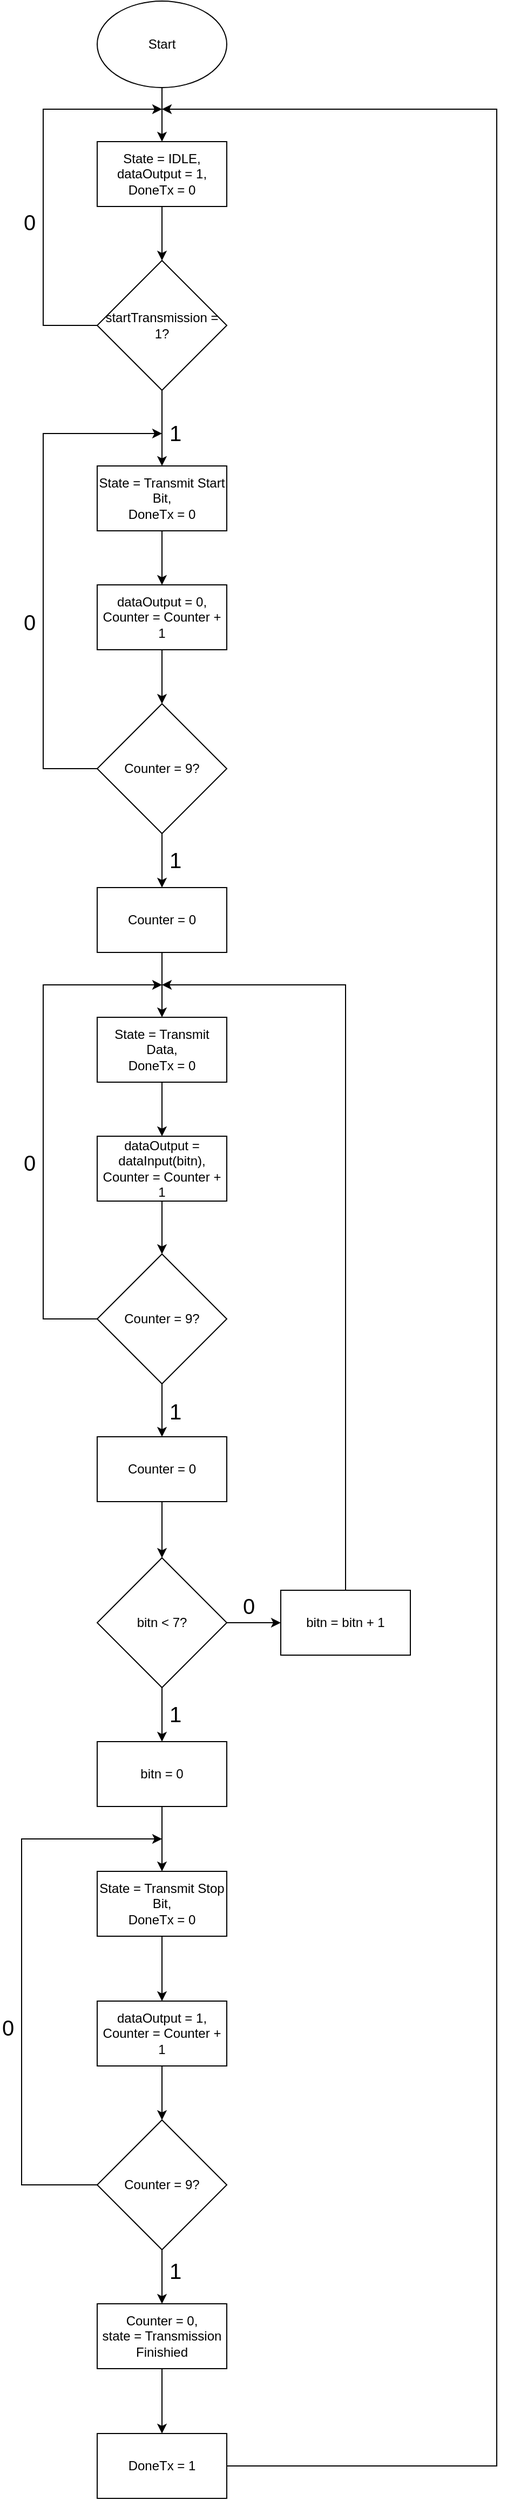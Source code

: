 <mxfile version="10.5.9" type="device"><diagram id="ldphJ8FKb7AvFWbaoSqW" name="Page-1"><mxGraphModel dx="1394" dy="796" grid="1" gridSize="10" guides="1" tooltips="1" connect="1" arrows="1" fold="1" page="1" pageScale="1" pageWidth="827" pageHeight="1169" math="0" shadow="0"><root><mxCell id="0"/><mxCell id="1" parent="0"/><mxCell id="s_yFpLm4PxiQb8VoQ5Lp-3" style="edgeStyle=orthogonalEdgeStyle;rounded=0;orthogonalLoop=1;jettySize=auto;html=1;exitX=0.5;exitY=1;exitDx=0;exitDy=0;entryX=0.5;entryY=0;entryDx=0;entryDy=0;" edge="1" parent="1" source="s_yFpLm4PxiQb8VoQ5Lp-1" target="s_yFpLm4PxiQb8VoQ5Lp-2"><mxGeometry relative="1" as="geometry"/></mxCell><mxCell id="s_yFpLm4PxiQb8VoQ5Lp-1" value="Start" style="ellipse;whiteSpace=wrap;html=1;" vertex="1" parent="1"><mxGeometry x="250" y="80" width="120" height="80" as="geometry"/></mxCell><mxCell id="s_yFpLm4PxiQb8VoQ5Lp-5" style="edgeStyle=orthogonalEdgeStyle;rounded=0;orthogonalLoop=1;jettySize=auto;html=1;exitX=0.5;exitY=1;exitDx=0;exitDy=0;entryX=0.5;entryY=0;entryDx=0;entryDy=0;" edge="1" parent="1" source="s_yFpLm4PxiQb8VoQ5Lp-2" target="s_yFpLm4PxiQb8VoQ5Lp-4"><mxGeometry relative="1" as="geometry"/></mxCell><mxCell id="s_yFpLm4PxiQb8VoQ5Lp-2" value="State = IDLE,&lt;br&gt;dataOutput = 1,&lt;br&gt;DoneTx = 0&lt;br&gt;" style="rounded=0;whiteSpace=wrap;html=1;" vertex="1" parent="1"><mxGeometry x="250" y="210" width="120" height="60" as="geometry"/></mxCell><mxCell id="s_yFpLm4PxiQb8VoQ5Lp-6" style="edgeStyle=orthogonalEdgeStyle;rounded=0;orthogonalLoop=1;jettySize=auto;html=1;exitX=0;exitY=0.5;exitDx=0;exitDy=0;" edge="1" parent="1" source="s_yFpLm4PxiQb8VoQ5Lp-4"><mxGeometry relative="1" as="geometry"><mxPoint x="310" y="180" as="targetPoint"/><Array as="points"><mxPoint x="200" y="380"/><mxPoint x="200" y="180"/></Array></mxGeometry></mxCell><mxCell id="s_yFpLm4PxiQb8VoQ5Lp-8" style="edgeStyle=orthogonalEdgeStyle;rounded=0;orthogonalLoop=1;jettySize=auto;html=1;exitX=0.5;exitY=1;exitDx=0;exitDy=0;entryX=0.5;entryY=0;entryDx=0;entryDy=0;" edge="1" parent="1" source="s_yFpLm4PxiQb8VoQ5Lp-4" target="s_yFpLm4PxiQb8VoQ5Lp-7"><mxGeometry relative="1" as="geometry"/></mxCell><mxCell id="s_yFpLm4PxiQb8VoQ5Lp-4" value="startTransmission = 1?" style="rhombus;whiteSpace=wrap;html=1;" vertex="1" parent="1"><mxGeometry x="250" y="320" width="120" height="120" as="geometry"/></mxCell><mxCell id="s_yFpLm4PxiQb8VoQ5Lp-10" style="edgeStyle=orthogonalEdgeStyle;rounded=0;orthogonalLoop=1;jettySize=auto;html=1;exitX=0.5;exitY=1;exitDx=0;exitDy=0;entryX=0.5;entryY=0;entryDx=0;entryDy=0;" edge="1" parent="1" source="s_yFpLm4PxiQb8VoQ5Lp-7" target="s_yFpLm4PxiQb8VoQ5Lp-9"><mxGeometry relative="1" as="geometry"/></mxCell><mxCell id="s_yFpLm4PxiQb8VoQ5Lp-7" value="State = Transmit Start Bit,&lt;br&gt;DoneTx = 0&lt;br&gt;" style="rounded=0;whiteSpace=wrap;html=1;" vertex="1" parent="1"><mxGeometry x="250" y="510" width="120" height="60" as="geometry"/></mxCell><mxCell id="s_yFpLm4PxiQb8VoQ5Lp-12" style="edgeStyle=orthogonalEdgeStyle;rounded=0;orthogonalLoop=1;jettySize=auto;html=1;exitX=0.5;exitY=1;exitDx=0;exitDy=0;entryX=0.5;entryY=0;entryDx=0;entryDy=0;" edge="1" parent="1" source="s_yFpLm4PxiQb8VoQ5Lp-9" target="s_yFpLm4PxiQb8VoQ5Lp-11"><mxGeometry relative="1" as="geometry"/></mxCell><mxCell id="s_yFpLm4PxiQb8VoQ5Lp-9" value="&lt;span&gt;dataOutput = 0,&lt;br&gt;Counter = Counter + 1&lt;br&gt;&lt;/span&gt;" style="rounded=0;whiteSpace=wrap;html=1;" vertex="1" parent="1"><mxGeometry x="250" y="620" width="120" height="60" as="geometry"/></mxCell><mxCell id="s_yFpLm4PxiQb8VoQ5Lp-13" style="edgeStyle=orthogonalEdgeStyle;rounded=0;orthogonalLoop=1;jettySize=auto;html=1;exitX=0;exitY=0.5;exitDx=0;exitDy=0;" edge="1" parent="1" source="s_yFpLm4PxiQb8VoQ5Lp-11"><mxGeometry relative="1" as="geometry"><mxPoint x="310" y="480" as="targetPoint"/><Array as="points"><mxPoint x="200" y="790"/><mxPoint x="200" y="480"/></Array></mxGeometry></mxCell><mxCell id="s_yFpLm4PxiQb8VoQ5Lp-15" style="edgeStyle=orthogonalEdgeStyle;rounded=0;orthogonalLoop=1;jettySize=auto;html=1;exitX=0.5;exitY=1;exitDx=0;exitDy=0;entryX=0.5;entryY=0;entryDx=0;entryDy=0;" edge="1" parent="1" source="s_yFpLm4PxiQb8VoQ5Lp-11" target="s_yFpLm4PxiQb8VoQ5Lp-14"><mxGeometry relative="1" as="geometry"/></mxCell><mxCell id="s_yFpLm4PxiQb8VoQ5Lp-11" value="Counter = 9?" style="rhombus;whiteSpace=wrap;html=1;" vertex="1" parent="1"><mxGeometry x="250" y="730" width="120" height="120" as="geometry"/></mxCell><mxCell id="s_yFpLm4PxiQb8VoQ5Lp-17" style="edgeStyle=orthogonalEdgeStyle;rounded=0;orthogonalLoop=1;jettySize=auto;html=1;exitX=0.5;exitY=1;exitDx=0;exitDy=0;entryX=0.5;entryY=0;entryDx=0;entryDy=0;" edge="1" parent="1" source="s_yFpLm4PxiQb8VoQ5Lp-49" target="s_yFpLm4PxiQb8VoQ5Lp-16"><mxGeometry relative="1" as="geometry"><mxPoint x="310" y="1160" as="sourcePoint"/></mxGeometry></mxCell><mxCell id="s_yFpLm4PxiQb8VoQ5Lp-50" value="" style="edgeStyle=orthogonalEdgeStyle;rounded=0;orthogonalLoop=1;jettySize=auto;html=1;" edge="1" parent="1" source="s_yFpLm4PxiQb8VoQ5Lp-14" target="s_yFpLm4PxiQb8VoQ5Lp-49"><mxGeometry relative="1" as="geometry"/></mxCell><mxCell id="s_yFpLm4PxiQb8VoQ5Lp-14" value="Counter = 0&lt;br&gt;" style="rounded=0;whiteSpace=wrap;html=1;" vertex="1" parent="1"><mxGeometry x="250" y="900" width="120" height="60" as="geometry"/></mxCell><mxCell id="s_yFpLm4PxiQb8VoQ5Lp-19" style="edgeStyle=orthogonalEdgeStyle;rounded=0;orthogonalLoop=1;jettySize=auto;html=1;exitX=0.5;exitY=1;exitDx=0;exitDy=0;entryX=0.5;entryY=0;entryDx=0;entryDy=0;" edge="1" parent="1" source="s_yFpLm4PxiQb8VoQ5Lp-16" target="s_yFpLm4PxiQb8VoQ5Lp-18"><mxGeometry relative="1" as="geometry"/></mxCell><mxCell id="s_yFpLm4PxiQb8VoQ5Lp-16" value="&lt;span&gt;dataOutput = dataInput(bitn),&lt;br&gt;Counter = Counter + 1&lt;br&gt;&lt;/span&gt;" style="rounded=0;whiteSpace=wrap;html=1;" vertex="1" parent="1"><mxGeometry x="250" y="1130" width="120" height="60" as="geometry"/></mxCell><mxCell id="s_yFpLm4PxiQb8VoQ5Lp-22" style="edgeStyle=orthogonalEdgeStyle;rounded=0;orthogonalLoop=1;jettySize=auto;html=1;exitX=0.5;exitY=1;exitDx=0;exitDy=0;entryX=0.5;entryY=0;entryDx=0;entryDy=0;" edge="1" parent="1" source="s_yFpLm4PxiQb8VoQ5Lp-18" target="s_yFpLm4PxiQb8VoQ5Lp-21"><mxGeometry relative="1" as="geometry"/></mxCell><mxCell id="s_yFpLm4PxiQb8VoQ5Lp-51" style="edgeStyle=orthogonalEdgeStyle;rounded=0;orthogonalLoop=1;jettySize=auto;html=1;exitX=0;exitY=0.5;exitDx=0;exitDy=0;" edge="1" parent="1" source="s_yFpLm4PxiQb8VoQ5Lp-18"><mxGeometry relative="1" as="geometry"><mxPoint x="310" y="990" as="targetPoint"/><Array as="points"><mxPoint x="200" y="1299"/><mxPoint x="200" y="990"/></Array></mxGeometry></mxCell><mxCell id="s_yFpLm4PxiQb8VoQ5Lp-18" value="Counter = 9?" style="rhombus;whiteSpace=wrap;html=1;" vertex="1" parent="1"><mxGeometry x="250" y="1239" width="120" height="120" as="geometry"/></mxCell><mxCell id="s_yFpLm4PxiQb8VoQ5Lp-24" style="edgeStyle=orthogonalEdgeStyle;rounded=0;orthogonalLoop=1;jettySize=auto;html=1;exitX=0.5;exitY=1;exitDx=0;exitDy=0;entryX=0.5;entryY=0;entryDx=0;entryDy=0;" edge="1" parent="1" source="s_yFpLm4PxiQb8VoQ5Lp-21" target="s_yFpLm4PxiQb8VoQ5Lp-23"><mxGeometry relative="1" as="geometry"/></mxCell><mxCell id="s_yFpLm4PxiQb8VoQ5Lp-21" value="Counter = 0" style="rounded=0;whiteSpace=wrap;html=1;" vertex="1" parent="1"><mxGeometry x="250" y="1408" width="120" height="60" as="geometry"/></mxCell><mxCell id="s_yFpLm4PxiQb8VoQ5Lp-30" style="edgeStyle=orthogonalEdgeStyle;rounded=0;orthogonalLoop=1;jettySize=auto;html=1;exitX=0.5;exitY=1;exitDx=0;exitDy=0;entryX=0.5;entryY=0;entryDx=0;entryDy=0;" edge="1" parent="1" source="s_yFpLm4PxiQb8VoQ5Lp-23" target="s_yFpLm4PxiQb8VoQ5Lp-29"><mxGeometry relative="1" as="geometry"/></mxCell><mxCell id="s_yFpLm4PxiQb8VoQ5Lp-31" style="edgeStyle=orthogonalEdgeStyle;rounded=0;orthogonalLoop=1;jettySize=auto;html=1;exitX=1;exitY=0.5;exitDx=0;exitDy=0;entryX=0;entryY=0.5;entryDx=0;entryDy=0;" edge="1" parent="1" source="s_yFpLm4PxiQb8VoQ5Lp-23" target="s_yFpLm4PxiQb8VoQ5Lp-25"><mxGeometry relative="1" as="geometry"/></mxCell><mxCell id="s_yFpLm4PxiQb8VoQ5Lp-23" value="bitn &amp;lt; 7?" style="rhombus;whiteSpace=wrap;html=1;" vertex="1" parent="1"><mxGeometry x="250" y="1520" width="120" height="120" as="geometry"/></mxCell><mxCell id="s_yFpLm4PxiQb8VoQ5Lp-52" style="edgeStyle=orthogonalEdgeStyle;rounded=0;orthogonalLoop=1;jettySize=auto;html=1;exitX=0.5;exitY=0;exitDx=0;exitDy=0;" edge="1" parent="1" source="s_yFpLm4PxiQb8VoQ5Lp-25"><mxGeometry relative="1" as="geometry"><mxPoint x="310" y="990" as="targetPoint"/><Array as="points"><mxPoint x="480" y="990"/></Array></mxGeometry></mxCell><mxCell id="s_yFpLm4PxiQb8VoQ5Lp-25" value="bitn = bitn + 1" style="rounded=0;whiteSpace=wrap;html=1;" vertex="1" parent="1"><mxGeometry x="420" y="1550" width="120" height="60" as="geometry"/></mxCell><mxCell id="s_yFpLm4PxiQb8VoQ5Lp-46" style="edgeStyle=orthogonalEdgeStyle;rounded=0;orthogonalLoop=1;jettySize=auto;html=1;exitX=0.5;exitY=1;exitDx=0;exitDy=0;entryX=0.5;entryY=0;entryDx=0;entryDy=0;" edge="1" parent="1" source="s_yFpLm4PxiQb8VoQ5Lp-29" target="s_yFpLm4PxiQb8VoQ5Lp-45"><mxGeometry relative="1" as="geometry"/></mxCell><mxCell id="s_yFpLm4PxiQb8VoQ5Lp-29" value="bitn = 0&lt;br&gt;" style="rounded=0;whiteSpace=wrap;html=1;" vertex="1" parent="1"><mxGeometry x="250" y="1690" width="120" height="60" as="geometry"/></mxCell><mxCell id="s_yFpLm4PxiQb8VoQ5Lp-36" value="" style="edgeStyle=orthogonalEdgeStyle;rounded=0;orthogonalLoop=1;jettySize=auto;html=1;" edge="1" parent="1" source="s_yFpLm4PxiQb8VoQ5Lp-33" target="s_yFpLm4PxiQb8VoQ5Lp-35"><mxGeometry relative="1" as="geometry"/></mxCell><mxCell id="s_yFpLm4PxiQb8VoQ5Lp-33" value="&lt;span&gt;dataOutput = 1,&lt;br&gt;Counter = Counter + 1&lt;br&gt;&lt;/span&gt;" style="rounded=0;whiteSpace=wrap;html=1;" vertex="1" parent="1"><mxGeometry x="250" y="1930" width="120" height="60" as="geometry"/></mxCell><mxCell id="s_yFpLm4PxiQb8VoQ5Lp-41" style="edgeStyle=orthogonalEdgeStyle;rounded=0;orthogonalLoop=1;jettySize=auto;html=1;exitX=0.5;exitY=1;exitDx=0;exitDy=0;entryX=0.5;entryY=0;entryDx=0;entryDy=0;" edge="1" parent="1" source="s_yFpLm4PxiQb8VoQ5Lp-35" target="s_yFpLm4PxiQb8VoQ5Lp-40"><mxGeometry relative="1" as="geometry"/></mxCell><mxCell id="s_yFpLm4PxiQb8VoQ5Lp-48" style="edgeStyle=orthogonalEdgeStyle;rounded=0;orthogonalLoop=1;jettySize=auto;html=1;exitX=0;exitY=0.5;exitDx=0;exitDy=0;" edge="1" parent="1" source="s_yFpLm4PxiQb8VoQ5Lp-35"><mxGeometry relative="1" as="geometry"><mxPoint x="310" y="1780" as="targetPoint"/><Array as="points"><mxPoint x="180" y="2100"/><mxPoint x="180" y="1780"/></Array></mxGeometry></mxCell><mxCell id="s_yFpLm4PxiQb8VoQ5Lp-35" value="Counter = 9?" style="rhombus;whiteSpace=wrap;html=1;" vertex="1" parent="1"><mxGeometry x="250" y="2040" width="120" height="120" as="geometry"/></mxCell><mxCell id="s_yFpLm4PxiQb8VoQ5Lp-43" style="edgeStyle=orthogonalEdgeStyle;rounded=0;orthogonalLoop=1;jettySize=auto;html=1;exitX=0.5;exitY=1;exitDx=0;exitDy=0;entryX=0.5;entryY=0;entryDx=0;entryDy=0;" edge="1" parent="1" source="s_yFpLm4PxiQb8VoQ5Lp-40" target="s_yFpLm4PxiQb8VoQ5Lp-42"><mxGeometry relative="1" as="geometry"/></mxCell><mxCell id="s_yFpLm4PxiQb8VoQ5Lp-40" value="Counter = 0,&lt;br&gt;state = Transmission Finishied&lt;br&gt;" style="rounded=0;whiteSpace=wrap;html=1;" vertex="1" parent="1"><mxGeometry x="250" y="2210" width="120" height="60" as="geometry"/></mxCell><mxCell id="s_yFpLm4PxiQb8VoQ5Lp-44" style="edgeStyle=orthogonalEdgeStyle;rounded=0;orthogonalLoop=1;jettySize=auto;html=1;exitX=1;exitY=0.5;exitDx=0;exitDy=0;" edge="1" parent="1" source="s_yFpLm4PxiQb8VoQ5Lp-42"><mxGeometry relative="1" as="geometry"><mxPoint x="310" y="180" as="targetPoint"/><Array as="points"><mxPoint x="620" y="2360"/><mxPoint x="620" y="180"/></Array></mxGeometry></mxCell><mxCell id="s_yFpLm4PxiQb8VoQ5Lp-42" value="DoneTx = 1" style="rounded=0;whiteSpace=wrap;html=1;" vertex="1" parent="1"><mxGeometry x="250" y="2330" width="120" height="60" as="geometry"/></mxCell><mxCell id="s_yFpLm4PxiQb8VoQ5Lp-47" value="" style="edgeStyle=orthogonalEdgeStyle;rounded=0;orthogonalLoop=1;jettySize=auto;html=1;" edge="1" parent="1" source="s_yFpLm4PxiQb8VoQ5Lp-45" target="s_yFpLm4PxiQb8VoQ5Lp-33"><mxGeometry relative="1" as="geometry"/></mxCell><mxCell id="s_yFpLm4PxiQb8VoQ5Lp-45" value="State = Transmit Stop Bit,&lt;br&gt;DoneTx = 0&lt;br&gt;" style="rounded=0;whiteSpace=wrap;html=1;" vertex="1" parent="1"><mxGeometry x="250" y="1810" width="120" height="60" as="geometry"/></mxCell><mxCell id="s_yFpLm4PxiQb8VoQ5Lp-49" value="State = Transmit Data,&lt;br&gt;DoneTx = 0&lt;br&gt;" style="rounded=0;whiteSpace=wrap;html=1;" vertex="1" parent="1"><mxGeometry x="250" y="1020" width="120" height="60" as="geometry"/></mxCell><mxCell id="s_yFpLm4PxiQb8VoQ5Lp-53" value="&lt;font style=&quot;font-size: 20px&quot;&gt;1&lt;/font&gt;" style="text;html=1;resizable=0;points=[];autosize=1;align=left;verticalAlign=top;spacingTop=-4;" vertex="1" parent="1"><mxGeometry x="315" y="860" width="30" height="20" as="geometry"/></mxCell><mxCell id="s_yFpLm4PxiQb8VoQ5Lp-54" value="&lt;font style=&quot;font-size: 20px&quot;&gt;1&lt;/font&gt;" style="text;html=1;resizable=0;points=[];autosize=1;align=left;verticalAlign=top;spacingTop=-4;" vertex="1" parent="1"><mxGeometry x="315" y="1370" width="30" height="20" as="geometry"/></mxCell><mxCell id="s_yFpLm4PxiQb8VoQ5Lp-55" value="&lt;font style=&quot;font-size: 20px&quot;&gt;1&lt;/font&gt;" style="text;html=1;resizable=0;points=[];autosize=1;align=left;verticalAlign=top;spacingTop=-4;" vertex="1" parent="1"><mxGeometry x="315" y="1650" width="30" height="20" as="geometry"/></mxCell><mxCell id="s_yFpLm4PxiQb8VoQ5Lp-56" value="&lt;font style=&quot;font-size: 20px&quot;&gt;1&lt;/font&gt;" style="text;html=1;resizable=0;points=[];autosize=1;align=left;verticalAlign=top;spacingTop=-4;" vertex="1" parent="1"><mxGeometry x="315" y="2165" width="30" height="20" as="geometry"/></mxCell><mxCell id="s_yFpLm4PxiQb8VoQ5Lp-57" value="&lt;font style=&quot;font-size: 20px&quot;&gt;1&lt;/font&gt;" style="text;html=1;resizable=0;points=[];autosize=1;align=left;verticalAlign=top;spacingTop=-4;" vertex="1" parent="1"><mxGeometry x="315" y="465" width="30" height="20" as="geometry"/></mxCell><mxCell id="s_yFpLm4PxiQb8VoQ5Lp-58" value="&lt;font style=&quot;font-size: 20px&quot;&gt;0&lt;/font&gt;" style="text;html=1;resizable=0;points=[];autosize=1;align=left;verticalAlign=top;spacingTop=-4;" vertex="1" parent="1"><mxGeometry x="180" y="640" width="30" height="20" as="geometry"/></mxCell><mxCell id="s_yFpLm4PxiQb8VoQ5Lp-59" value="&lt;font style=&quot;font-size: 20px&quot;&gt;0&lt;/font&gt;" style="text;html=1;resizable=0;points=[];autosize=1;align=left;verticalAlign=top;spacingTop=-4;" vertex="1" parent="1"><mxGeometry x="180" y="270" width="30" height="20" as="geometry"/></mxCell><mxCell id="s_yFpLm4PxiQb8VoQ5Lp-60" value="&lt;font style=&quot;font-size: 20px&quot;&gt;0&lt;/font&gt;" style="text;html=1;resizable=0;points=[];autosize=1;align=left;verticalAlign=top;spacingTop=-4;" vertex="1" parent="1"><mxGeometry x="180" y="1140" width="30" height="20" as="geometry"/></mxCell><mxCell id="s_yFpLm4PxiQb8VoQ5Lp-61" value="&lt;font style=&quot;font-size: 20px&quot;&gt;0&lt;/font&gt;" style="text;html=1;resizable=0;points=[];autosize=1;align=left;verticalAlign=top;spacingTop=-4;" vertex="1" parent="1"><mxGeometry x="383" y="1550" width="30" height="20" as="geometry"/></mxCell><mxCell id="s_yFpLm4PxiQb8VoQ5Lp-62" value="&lt;font style=&quot;font-size: 20px&quot;&gt;0&lt;/font&gt;" style="text;html=1;resizable=0;points=[];autosize=1;align=left;verticalAlign=top;spacingTop=-4;" vertex="1" parent="1"><mxGeometry x="160" y="1940" width="30" height="20" as="geometry"/></mxCell></root></mxGraphModel></diagram></mxfile>